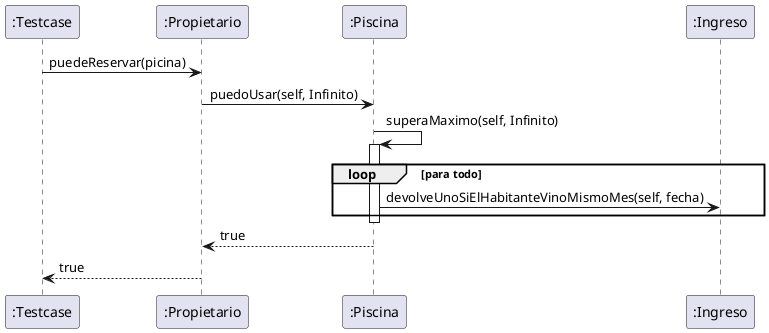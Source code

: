 @startuml

/'
' Propietario
' Inquilino
' EspacioComun
'/

":Testcase" -> ":Propietario": puedeReservar(picina)

/'
 ' Porque 'self'? Seguro le vas a pedir algo.  
 '/
":Propietario" -> ":Piscina": puedoUsar(self, Infinito)
":Piscina" -> ":Piscina": superaMaximo(self, Infinito)
activate ":Piscina"
        loop para todo 
                ":Piscina" -> ":Ingreso": devolveUnoSiElHabitanteVinoMismoMes(self, fecha)
        end
deactivate ":Piscina"
":Piscina" --> ":Propietario": true
":Propietario" --> ":Testcase": true


@enduml
